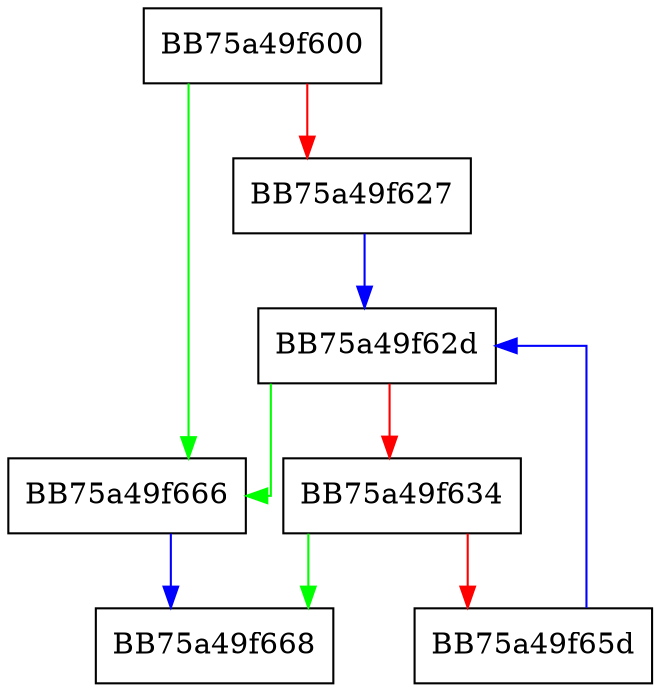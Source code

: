 digraph AddSpynetExtraAttributes {
  node [shape="box"];
  graph [splines=ortho];
  BB75a49f600 -> BB75a49f666 [color="green"];
  BB75a49f600 -> BB75a49f627 [color="red"];
  BB75a49f627 -> BB75a49f62d [color="blue"];
  BB75a49f62d -> BB75a49f666 [color="green"];
  BB75a49f62d -> BB75a49f634 [color="red"];
  BB75a49f634 -> BB75a49f668 [color="green"];
  BB75a49f634 -> BB75a49f65d [color="red"];
  BB75a49f65d -> BB75a49f62d [color="blue"];
  BB75a49f666 -> BB75a49f668 [color="blue"];
}